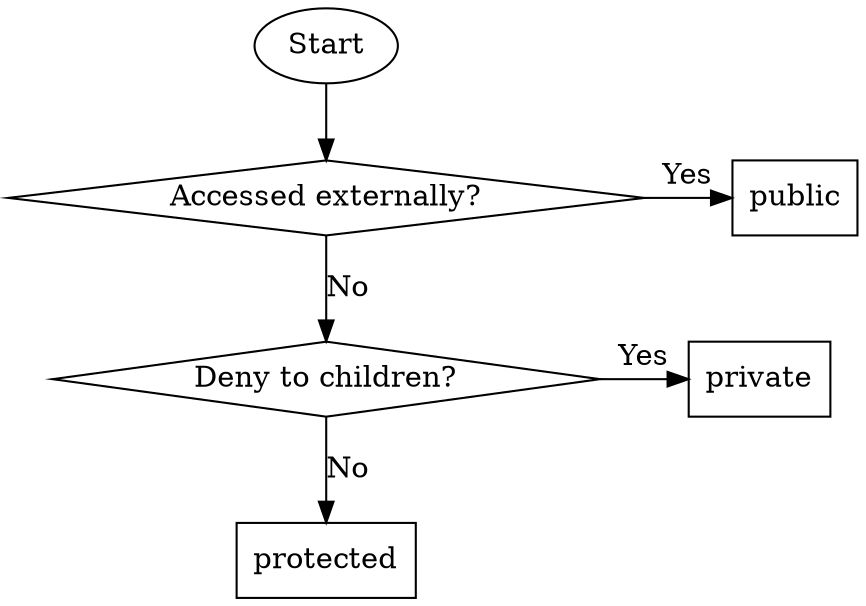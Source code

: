 digraph {
start [label="Start"];

start -> decision;

decision [shape=diamond, label="Accessed externally?"];

decision -> public [label="Yes"];
decision -> notpublic [label="No"];

public [shape=box, label="public"];
notpublic [shape=diamond, label="Deny to children?"];

notpublic -> protected [label="No"]
notpublic -> private [label="Yes"]

protected [shape=box, label="protected"]
private [shape=box, label="private"]

{ rank=same; decision; public }
{ rank=same; notpublic; private }

}